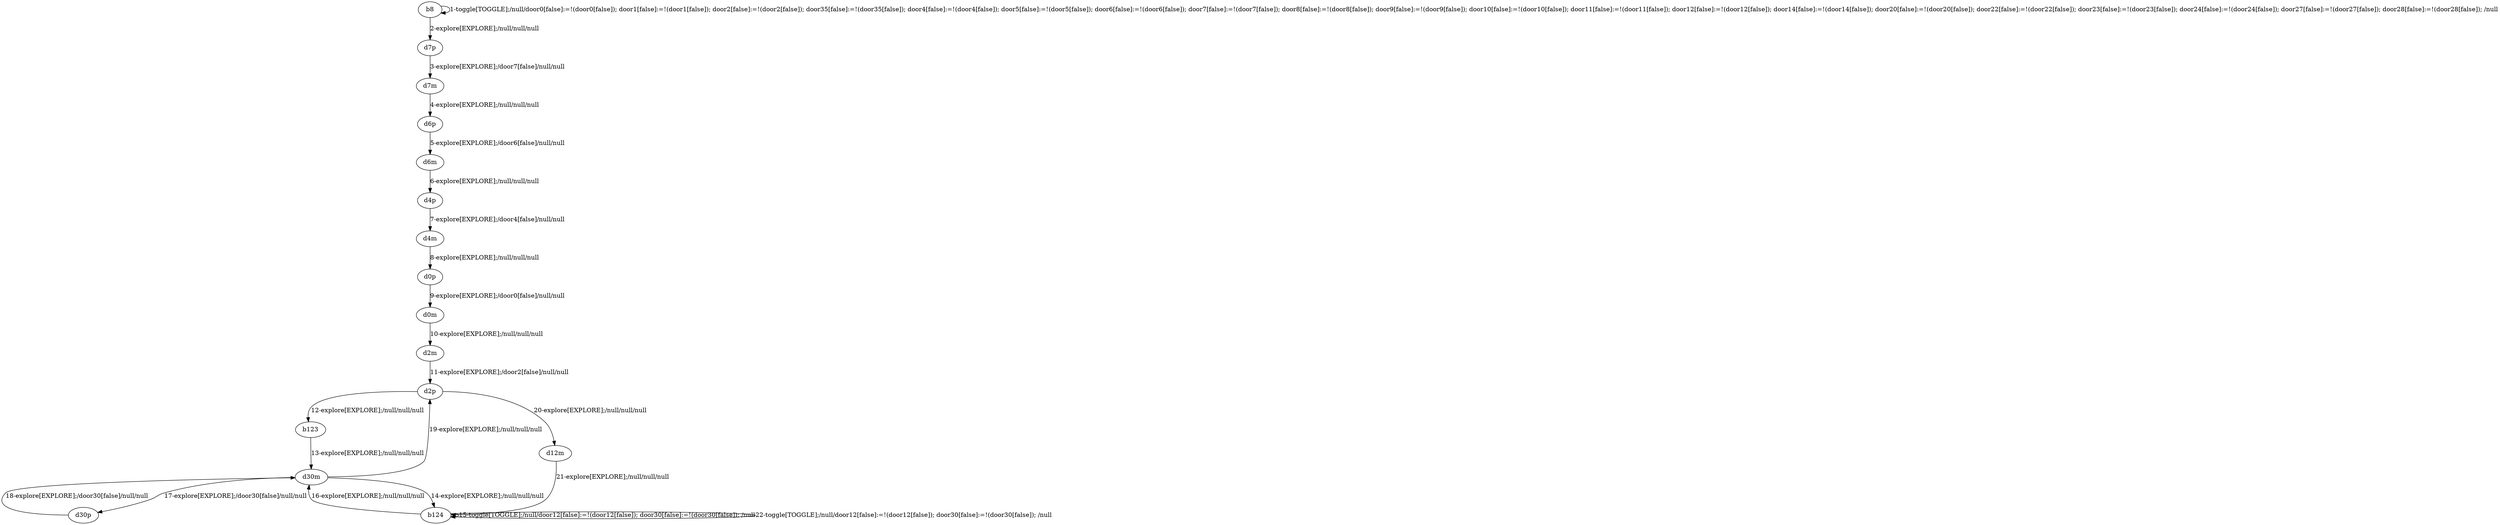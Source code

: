 # Total number of goals covered by this test: 1
# d12m --> b124

digraph g {
"b8" -> "b8" [label = "1-toggle[TOGGLE];/null/door0[false]:=!(door0[false]); door1[false]:=!(door1[false]); door2[false]:=!(door2[false]); door35[false]:=!(door35[false]); door4[false]:=!(door4[false]); door5[false]:=!(door5[false]); door6[false]:=!(door6[false]); door7[false]:=!(door7[false]); door8[false]:=!(door8[false]); door9[false]:=!(door9[false]); door10[false]:=!(door10[false]); door11[false]:=!(door11[false]); door12[false]:=!(door12[false]); door14[false]:=!(door14[false]); door20[false]:=!(door20[false]); door22[false]:=!(door22[false]); door23[false]:=!(door23[false]); door24[false]:=!(door24[false]); door27[false]:=!(door27[false]); door28[false]:=!(door28[false]); /null"];
"b8" -> "d7p" [label = "2-explore[EXPLORE];/null/null/null"];
"d7p" -> "d7m" [label = "3-explore[EXPLORE];/door7[false]/null/null"];
"d7m" -> "d6p" [label = "4-explore[EXPLORE];/null/null/null"];
"d6p" -> "d6m" [label = "5-explore[EXPLORE];/door6[false]/null/null"];
"d6m" -> "d4p" [label = "6-explore[EXPLORE];/null/null/null"];
"d4p" -> "d4m" [label = "7-explore[EXPLORE];/door4[false]/null/null"];
"d4m" -> "d0p" [label = "8-explore[EXPLORE];/null/null/null"];
"d0p" -> "d0m" [label = "9-explore[EXPLORE];/door0[false]/null/null"];
"d0m" -> "d2m" [label = "10-explore[EXPLORE];/null/null/null"];
"d2m" -> "d2p" [label = "11-explore[EXPLORE];/door2[false]/null/null"];
"d2p" -> "b123" [label = "12-explore[EXPLORE];/null/null/null"];
"b123" -> "d30m" [label = "13-explore[EXPLORE];/null/null/null"];
"d30m" -> "b124" [label = "14-explore[EXPLORE];/null/null/null"];
"b124" -> "b124" [label = "15-toggle[TOGGLE];/null/door12[false]:=!(door12[false]); door30[false]:=!(door30[false]); /null"];
"b124" -> "d30m" [label = "16-explore[EXPLORE];/null/null/null"];
"d30m" -> "d30p" [label = "17-explore[EXPLORE];/door30[false]/null/null"];
"d30p" -> "d30m" [label = "18-explore[EXPLORE];/door30[false]/null/null"];
"d30m" -> "d2p" [label = "19-explore[EXPLORE];/null/null/null"];
"d2p" -> "d12m" [label = "20-explore[EXPLORE];/null/null/null"];
"d12m" -> "b124" [label = "21-explore[EXPLORE];/null/null/null"];
"b124" -> "b124" [label = "22-toggle[TOGGLE];/null/door12[false]:=!(door12[false]); door30[false]:=!(door30[false]); /null"];
}